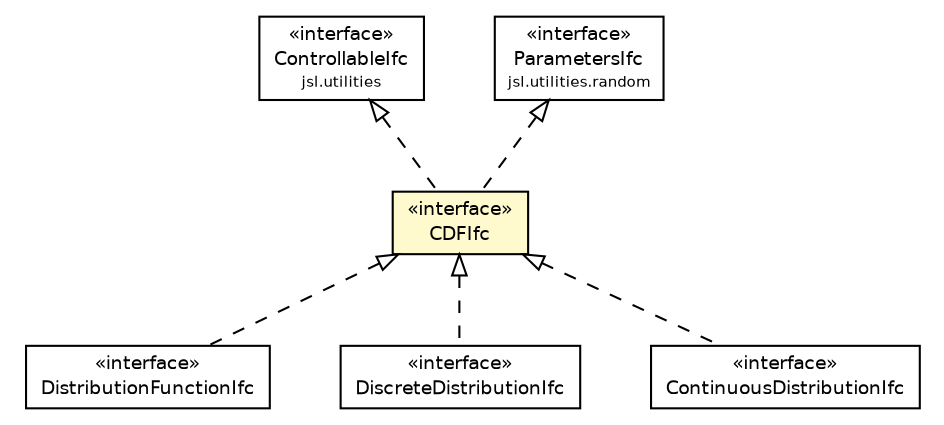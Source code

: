 #!/usr/local/bin/dot
#
# Class diagram 
# Generated by UMLGraph version 5.4 (http://www.umlgraph.org/)
#

digraph G {
	edge [fontname="Helvetica",fontsize=10,labelfontname="Helvetica",labelfontsize=10];
	node [fontname="Helvetica",fontsize=10,shape=plaintext];
	nodesep=0.25;
	ranksep=0.5;
	// jsl.utilities.ControllableIfc
	c39781 [label=<<table title="jsl.utilities.ControllableIfc" border="0" cellborder="1" cellspacing="0" cellpadding="2" port="p" href="../../ControllableIfc.html">
		<tr><td><table border="0" cellspacing="0" cellpadding="1">
<tr><td align="center" balign="center"> &#171;interface&#187; </td></tr>
<tr><td align="center" balign="center"> ControllableIfc </td></tr>
<tr><td align="center" balign="center"><font point-size="7.0"> jsl.utilities </font></td></tr>
		</table></td></tr>
		</table>>, URL="../../ControllableIfc.html", fontname="Helvetica", fontcolor="black", fontsize=9.0];
	// jsl.utilities.random.ParametersIfc
	c39799 [label=<<table title="jsl.utilities.random.ParametersIfc" border="0" cellborder="1" cellspacing="0" cellpadding="2" port="p" href="../ParametersIfc.html">
		<tr><td><table border="0" cellspacing="0" cellpadding="1">
<tr><td align="center" balign="center"> &#171;interface&#187; </td></tr>
<tr><td align="center" balign="center"> ParametersIfc </td></tr>
<tr><td align="center" balign="center"><font point-size="7.0"> jsl.utilities.random </font></td></tr>
		</table></td></tr>
		</table>>, URL="../ParametersIfc.html", fontname="Helvetica", fontcolor="black", fontsize=9.0];
	// jsl.utilities.random.distributions.DistributionFunctionIfc
	c39845 [label=<<table title="jsl.utilities.random.distributions.DistributionFunctionIfc" border="0" cellborder="1" cellspacing="0" cellpadding="2" port="p" href="./DistributionFunctionIfc.html">
		<tr><td><table border="0" cellspacing="0" cellpadding="1">
<tr><td align="center" balign="center"> &#171;interface&#187; </td></tr>
<tr><td align="center" balign="center"> DistributionFunctionIfc </td></tr>
		</table></td></tr>
		</table>>, URL="./DistributionFunctionIfc.html", fontname="Helvetica", fontcolor="black", fontsize=9.0];
	// jsl.utilities.random.distributions.DiscreteDistributionIfc
	c39847 [label=<<table title="jsl.utilities.random.distributions.DiscreteDistributionIfc" border="0" cellborder="1" cellspacing="0" cellpadding="2" port="p" href="./DiscreteDistributionIfc.html">
		<tr><td><table border="0" cellspacing="0" cellpadding="1">
<tr><td align="center" balign="center"> &#171;interface&#187; </td></tr>
<tr><td align="center" balign="center"> DiscreteDistributionIfc </td></tr>
		</table></td></tr>
		</table>>, URL="./DiscreteDistributionIfc.html", fontname="Helvetica", fontcolor="black", fontsize=9.0];
	// jsl.utilities.random.distributions.ContinuousDistributionIfc
	c39850 [label=<<table title="jsl.utilities.random.distributions.ContinuousDistributionIfc" border="0" cellborder="1" cellspacing="0" cellpadding="2" port="p" href="./ContinuousDistributionIfc.html">
		<tr><td><table border="0" cellspacing="0" cellpadding="1">
<tr><td align="center" balign="center"> &#171;interface&#187; </td></tr>
<tr><td align="center" balign="center"> ContinuousDistributionIfc </td></tr>
		</table></td></tr>
		</table>>, URL="./ContinuousDistributionIfc.html", fontname="Helvetica", fontcolor="black", fontsize=9.0];
	// jsl.utilities.random.distributions.CDFIfc
	c39852 [label=<<table title="jsl.utilities.random.distributions.CDFIfc" border="0" cellborder="1" cellspacing="0" cellpadding="2" port="p" bgcolor="lemonChiffon" href="./CDFIfc.html">
		<tr><td><table border="0" cellspacing="0" cellpadding="1">
<tr><td align="center" balign="center"> &#171;interface&#187; </td></tr>
<tr><td align="center" balign="center"> CDFIfc </td></tr>
		</table></td></tr>
		</table>>, URL="./CDFIfc.html", fontname="Helvetica", fontcolor="black", fontsize=9.0];
	//jsl.utilities.random.distributions.DistributionFunctionIfc implements jsl.utilities.random.distributions.CDFIfc
	c39852:p -> c39845:p [dir=back,arrowtail=empty,style=dashed];
	//jsl.utilities.random.distributions.DiscreteDistributionIfc implements jsl.utilities.random.distributions.CDFIfc
	c39852:p -> c39847:p [dir=back,arrowtail=empty,style=dashed];
	//jsl.utilities.random.distributions.ContinuousDistributionIfc implements jsl.utilities.random.distributions.CDFIfc
	c39852:p -> c39850:p [dir=back,arrowtail=empty,style=dashed];
	//jsl.utilities.random.distributions.CDFIfc implements jsl.utilities.random.ParametersIfc
	c39799:p -> c39852:p [dir=back,arrowtail=empty,style=dashed];
	//jsl.utilities.random.distributions.CDFIfc implements jsl.utilities.ControllableIfc
	c39781:p -> c39852:p [dir=back,arrowtail=empty,style=dashed];
}

